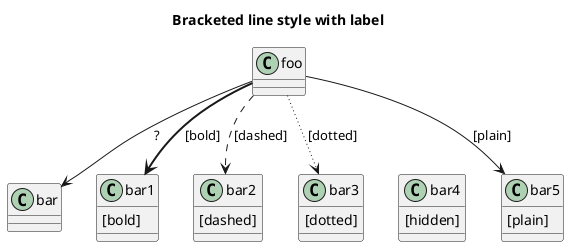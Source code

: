 @startuml
title Bracketed line style with label
class foo
class bar
bar1 : [bold]
bar2 : [dashed]
bar3 : [dotted]
bar4 : [hidden]
bar5 : [plain]
foo --> bar          : ?
foo -[bold]-> bar1   : [bold]
foo -[dashed]-> bar2 : [dashed]
foo -[dotted]-> bar3 : [dotted]
foo -[hidden]-> bar4 : [hidden]
foo -[plain]-> bar5  : [plain]
@enduml
